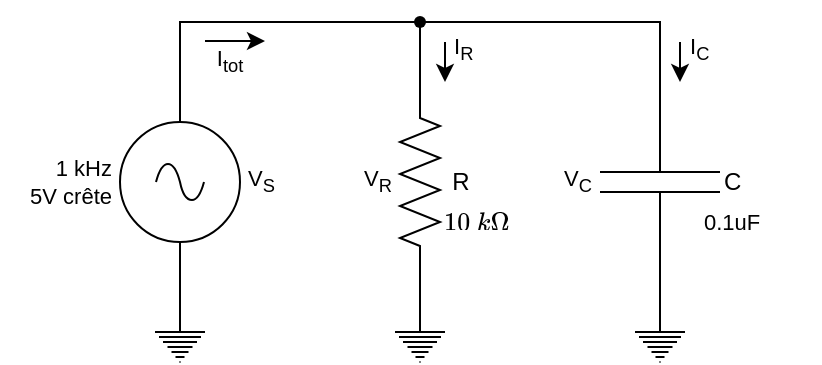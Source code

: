 <mxfile version="28.2.7">
  <diagram name="Page-1" id="PYDHIywk3Tjv14ovoZ_U">
    <mxGraphModel dx="1360" dy="765" grid="1" gridSize="10" guides="1" tooltips="1" connect="1" arrows="1" fold="1" page="1" pageScale="1" pageWidth="827" pageHeight="1169" math="1" shadow="0">
      <root>
        <mxCell id="0" />
        <mxCell id="1" parent="0" />
        <mxCell id="d2myCvz6aMO6Z7obvxRA-13" value="V&lt;sub&gt;C&lt;/sub&gt;" style="text;html=1;whiteSpace=wrap;strokeColor=none;fillColor=none;align=right;verticalAlign=middle;rounded=0;fontFamily=Helvetica;fontSize=11;fontColor=default;labelBackgroundColor=default;convertToSvg=1;" parent="1" vertex="1">
          <mxGeometry x="330" y="150" width="38" height="20" as="geometry" />
        </mxCell>
        <mxCell id="d2myCvz6aMO6Z7obvxRA-12" value="V&lt;sub&gt;R&lt;/sub&gt;" style="text;html=1;whiteSpace=wrap;strokeColor=none;fillColor=none;align=right;verticalAlign=middle;rounded=0;fontFamily=Helvetica;fontSize=11;fontColor=default;labelBackgroundColor=default;convertToSvg=1;" parent="1" vertex="1">
          <mxGeometry x="230" y="150" width="38" height="20" as="geometry" />
        </mxCell>
        <mxCell id="-aA9oFGF9eZZXZ-RX2xQ-2" value="I&lt;sub&gt;tot&lt;/sub&gt;" style="text;html=1;whiteSpace=wrap;strokeColor=none;fillColor=none;align=center;verticalAlign=middle;rounded=0;fontFamily=Helvetica;fontSize=11;fontColor=default;labelBackgroundColor=default;convertToSvg=1;" parent="1" vertex="1">
          <mxGeometry x="170" y="90" width="30" height="20" as="geometry" />
        </mxCell>
        <mxCell id="Vq9waUx0X6yTM-xpXhZE-13" value="0.1uF" style="text;html=1;whiteSpace=wrap;strokeColor=none;fillColor=none;align=left;verticalAlign=middle;rounded=0;fontFamily=Helvetica;fontSize=11;fontColor=default;labelBackgroundColor=default;convertToSvg=1;" parent="1" vertex="1">
          <mxGeometry x="420" y="170" width="60" height="20" as="geometry" />
        </mxCell>
        <mxCell id="Vq9waUx0X6yTM-xpXhZE-12" value="&lt;svg style=&quot;vertical-align: -0.05ex;&quot; xmlns=&quot;http://www.w3.org/2000/svg&quot; width=&quot;5.64ex&quot; height=&quot;1.643ex&quot; role=&quot;img&quot; viewBox=&quot;0 -704 2493 726&quot; xmlns:xlink=&quot;http://www.w3.org/1999/xlink&quot;&gt;&lt;defs&gt;&lt;path id=&quot;MJX-1-TEX-N-31&quot; d=&quot;M213 578L200 573Q186 568 160 563T102 556H83V602H102Q149 604 189 617T245 641T273 663Q275 666 285 666Q294 666 302 660V361L303 61Q310 54 315 52T339 48T401 46H427V0H416Q395 3 257 3Q121 3 100 0H88V46H114Q136 46 152 46T177 47T193 50T201 52T207 57T213 61V578Z&quot;&gt;&lt;/path&gt;&lt;path id=&quot;MJX-1-TEX-N-30&quot; d=&quot;M96 585Q152 666 249 666Q297 666 345 640T423 548Q460 465 460 320Q460 165 417 83Q397 41 362 16T301 -15T250 -22Q224 -22 198 -16T137 16T82 83Q39 165 39 320Q39 494 96 585ZM321 597Q291 629 250 629Q208 629 178 597Q153 571 145 525T137 333Q137 175 145 125T181 46Q209 16 250 16Q290 16 318 46Q347 76 354 130T362 333Q362 478 354 524T321 597Z&quot;&gt;&lt;/path&gt;&lt;path id=&quot;MJX-1-TEX-N-A0&quot; d=&quot;&quot;&gt;&lt;/path&gt;&lt;path id=&quot;MJX-1-TEX-I-1D458&quot; d=&quot;M121 647Q121 657 125 670T137 683Q138 683 209 688T282 694Q294 694 294 686Q294 679 244 477Q194 279 194 272Q213 282 223 291Q247 309 292 354T362 415Q402 442 438 442Q468 442 485 423T503 369Q503 344 496 327T477 302T456 291T438 288Q418 288 406 299T394 328Q394 353 410 369T442 390L458 393Q446 405 434 405H430Q398 402 367 380T294 316T228 255Q230 254 243 252T267 246T293 238T320 224T342 206T359 180T365 147Q365 130 360 106T354 66Q354 26 381 26Q429 26 459 145Q461 153 479 153H483Q499 153 499 144Q499 139 496 130Q455 -11 378 -11Q333 -11 305 15T277 90Q277 108 280 121T283 145Q283 167 269 183T234 206T200 217T182 220H180Q168 178 159 139T145 81T136 44T129 20T122 7T111 -2Q98 -11 83 -11Q66 -11 57 -1T48 16Q48 26 85 176T158 471L195 616Q196 629 188 632T149 637H144Q134 637 131 637T124 640T121 647Z&quot;&gt;&lt;/path&gt;&lt;path id=&quot;MJX-1-TEX-N-3A9&quot; d=&quot;M55 454Q55 503 75 546T127 617T197 665T272 695T337 704H352Q396 704 404 703Q527 687 596 615T666 454Q666 392 635 330T559 200T499 83V80H543Q589 81 600 83T617 93Q622 102 629 135T636 172L637 177H677V175L660 89Q645 3 644 2V0H552H488Q461 0 456 3T451 20Q451 89 499 235T548 455Q548 512 530 555T483 622T424 656T361 668Q332 668 303 658T243 626T193 560T174 456Q174 380 222 233T270 20Q270 7 263 0H77V2Q76 3 61 89L44 175V177H84L85 172Q85 171 88 155T96 119T104 93Q109 86 120 84T178 80H222V83Q206 132 162 199T87 329T55 454Z&quot;&gt;&lt;/path&gt;&lt;/defs&gt;&lt;g stroke=&quot;currentColor&quot; fill=&quot;currentColor&quot; stroke-width=&quot;0&quot; transform=&quot;scale(1,-1)&quot;&gt;&lt;g data-mml-node=&quot;math&quot;&gt;&lt;g data-mml-node=&quot;mn&quot;&gt;&lt;use data-c=&quot;31&quot; xlink:href=&quot;#MJX-1-TEX-N-31&quot;&gt;&lt;/use&gt;&lt;use data-c=&quot;30&quot; xlink:href=&quot;#MJX-1-TEX-N-30&quot; transform=&quot;translate(500,0)&quot;&gt;&lt;/use&gt;&lt;/g&gt;&lt;g data-mml-node=&quot;mtext&quot; transform=&quot;translate(1000,0)&quot;&gt;&lt;use data-c=&quot;A0&quot; xlink:href=&quot;#MJX-1-TEX-N-A0&quot;&gt;&lt;/use&gt;&lt;/g&gt;&lt;g data-mml-node=&quot;mi&quot; transform=&quot;translate(1250,0)&quot;&gt;&lt;use data-c=&quot;1D458&quot; xlink:href=&quot;#MJX-1-TEX-I-1D458&quot;&gt;&lt;/use&gt;&lt;/g&gt;&lt;g data-mml-node=&quot;mi&quot; transform=&quot;translate(1771,0)&quot;&gt;&lt;use data-c=&quot;3A9&quot; xlink:href=&quot;#MJX-1-TEX-N-3A9&quot;&gt;&lt;/use&gt;&lt;/g&gt;&lt;/g&gt;&lt;/g&gt;&lt;/svg&gt;" style="text;html=1;whiteSpace=wrap;strokeColor=none;fillColor=none;align=left;verticalAlign=middle;rounded=0;fontFamily=Helvetica;fontSize=11;fontColor=default;labelBackgroundColor=default;convertToSvg=1;" parent="1" vertex="1">
          <mxGeometry x="290" y="170" width="60" height="20" as="geometry" />
        </mxCell>
        <mxCell id="Vq9waUx0X6yTM-xpXhZE-11" value="1 kHz&lt;br&gt;5V crête" style="text;html=1;whiteSpace=wrap;strokeColor=none;fillColor=none;align=right;verticalAlign=middle;rounded=0;fontFamily=Helvetica;fontSize=11;fontColor=default;labelBackgroundColor=default;convertToSvg=1;" parent="1" vertex="1">
          <mxGeometry x="70" y="145" width="58" height="30" as="geometry" />
        </mxCell>
        <mxCell id="Vq9waUx0X6yTM-xpXhZE-10" value="V&lt;sub&gt;S&lt;/sub&gt;" style="text;html=1;whiteSpace=wrap;strokeColor=none;fillColor=none;align=left;verticalAlign=middle;rounded=0;fontFamily=Helvetica;fontSize=11;fontColor=default;labelBackgroundColor=default;convertToSvg=1;" parent="1" vertex="1">
          <mxGeometry x="192" y="145" width="28" height="30" as="geometry" />
        </mxCell>
        <mxCell id="d2myCvz6aMO6Z7obvxRA-10" value="&lt;div align=&quot;left&quot;&gt;I&lt;sub&gt;R&lt;/sub&gt;&lt;/div&gt;" style="text;html=1;whiteSpace=wrap;strokeColor=none;fillColor=none;align=left;verticalAlign=middle;rounded=0;fontFamily=Helvetica;fontSize=11;fontColor=default;labelBackgroundColor=default;convertToSvg=1;" parent="1" vertex="1">
          <mxGeometry x="295" y="84" width="30" height="20" as="geometry" />
        </mxCell>
        <mxCell id="d2myCvz6aMO6Z7obvxRA-11" value="&lt;div align=&quot;left&quot;&gt;I&lt;sub&gt;C&lt;/sub&gt;&lt;/div&gt;" style="text;html=1;whiteSpace=wrap;strokeColor=none;fillColor=none;align=left;verticalAlign=middle;rounded=0;fontFamily=Helvetica;fontSize=11;fontColor=default;labelBackgroundColor=default;convertToSvg=1;" parent="1" vertex="1">
          <mxGeometry x="412.5" y="84" width="30" height="20" as="geometry" />
        </mxCell>
        <mxCell id="Vq9waUx0X6yTM-xpXhZE-6" value="" style="edgeStyle=orthogonalEdgeStyle;rounded=0;orthogonalLoop=1;jettySize=auto;html=1;endArrow=none;endFill=0;" parent="1" source="Vq9waUx0X6yTM-xpXhZE-1" target="Vq9waUx0X6yTM-xpXhZE-5" edge="1">
          <mxGeometry relative="1" as="geometry" />
        </mxCell>
        <mxCell id="d2myCvz6aMO6Z7obvxRA-5" style="edgeStyle=orthogonalEdgeStyle;shape=connector;rounded=0;orthogonalLoop=1;jettySize=auto;html=1;exitX=0.5;exitY=0;exitDx=0;exitDy=0;exitPerimeter=0;strokeColor=default;align=center;verticalAlign=middle;fontFamily=Helvetica;fontSize=11;fontColor=default;labelBackgroundColor=default;endArrow=none;endFill=0;" parent="1" source="Vq9waUx0X6yTM-xpXhZE-1" target="d2myCvz6aMO6Z7obvxRA-2" edge="1">
          <mxGeometry relative="1" as="geometry">
            <Array as="points">
              <mxPoint x="160" y="80" />
            </Array>
          </mxGeometry>
        </mxCell>
        <mxCell id="Vq9waUx0X6yTM-xpXhZE-1" value="" style="pointerEvents=1;verticalLabelPosition=bottom;shadow=0;dashed=0;align=center;html=1;verticalAlign=top;shape=mxgraph.electrical.signal_sources.source;aspect=fixed;points=[[0.5,0,0],[1,0.5,0],[0.5,1,0],[0,0.5,0]];elSignalType=ac;" parent="1" vertex="1">
          <mxGeometry x="130" y="130" width="60" height="60" as="geometry" />
        </mxCell>
        <mxCell id="d2myCvz6aMO6Z7obvxRA-4" value="" style="edgeStyle=orthogonalEdgeStyle;shape=connector;rounded=0;orthogonalLoop=1;jettySize=auto;html=1;strokeColor=default;align=center;verticalAlign=middle;fontFamily=Helvetica;fontSize=11;fontColor=default;labelBackgroundColor=default;endArrow=none;endFill=0;" parent="1" source="Vq9waUx0X6yTM-xpXhZE-2" target="d2myCvz6aMO6Z7obvxRA-2" edge="1">
          <mxGeometry relative="1" as="geometry" />
        </mxCell>
        <mxCell id="Vq9waUx0X6yTM-xpXhZE-2" value="R" style="pointerEvents=1;verticalLabelPosition=bottom;shadow=0;dashed=0;align=center;html=1;verticalAlign=middle;shape=mxgraph.electrical.resistors.resistor_2;labelPosition=center;convertToSvg=1;rotation=90;horizontal=0;" parent="1" vertex="1">
          <mxGeometry x="230" y="150" width="100" height="20" as="geometry" />
        </mxCell>
        <mxCell id="d2myCvz6aMO6Z7obvxRA-3" value="" style="edgeStyle=orthogonalEdgeStyle;shape=connector;rounded=0;orthogonalLoop=1;jettySize=auto;html=1;strokeColor=default;align=center;verticalAlign=middle;fontFamily=Helvetica;fontSize=11;fontColor=default;labelBackgroundColor=default;endArrow=none;endFill=0;" parent="1" source="Vq9waUx0X6yTM-xpXhZE-3" target="d2myCvz6aMO6Z7obvxRA-2" edge="1">
          <mxGeometry relative="1" as="geometry">
            <Array as="points">
              <mxPoint x="400" y="80" />
            </Array>
          </mxGeometry>
        </mxCell>
        <mxCell id="Vq9waUx0X6yTM-xpXhZE-3" value="C" style="pointerEvents=1;verticalLabelPosition=bottom;shadow=0;dashed=0;align=left;html=1;verticalAlign=middle;shape=mxgraph.electrical.capacitors.capacitor_1;rotation=90;horizontal=0;labelPosition=center;convertToSvg=1;" parent="1" vertex="1">
          <mxGeometry x="350" y="130" width="100" height="60" as="geometry" />
        </mxCell>
        <mxCell id="Vq9waUx0X6yTM-xpXhZE-8" value="" style="edgeStyle=orthogonalEdgeStyle;shape=connector;rounded=0;orthogonalLoop=1;jettySize=auto;html=1;strokeColor=default;align=center;verticalAlign=middle;fontFamily=Helvetica;fontSize=11;fontColor=default;labelBackgroundColor=default;endArrow=none;endFill=0;" parent="1" source="Vq9waUx0X6yTM-xpXhZE-4" target="Vq9waUx0X6yTM-xpXhZE-3" edge="1">
          <mxGeometry relative="1" as="geometry" />
        </mxCell>
        <mxCell id="Vq9waUx0X6yTM-xpXhZE-4" value="" style="pointerEvents=1;verticalLabelPosition=bottom;shadow=0;dashed=0;align=center;html=1;verticalAlign=top;shape=mxgraph.electrical.signal_sources.protective_earth;" parent="1" vertex="1">
          <mxGeometry x="387.5" y="230" width="25" height="20" as="geometry" />
        </mxCell>
        <mxCell id="Vq9waUx0X6yTM-xpXhZE-5" value="" style="pointerEvents=1;verticalLabelPosition=bottom;shadow=0;dashed=0;align=center;html=1;verticalAlign=top;shape=mxgraph.electrical.signal_sources.protective_earth;" parent="1" vertex="1">
          <mxGeometry x="147.5" y="230" width="25" height="20" as="geometry" />
        </mxCell>
        <mxCell id="-aA9oFGF9eZZXZ-RX2xQ-1" value="" style="edgeStyle=none;orthogonalLoop=1;jettySize=auto;html=1;rounded=0;strokeColor=default;align=center;verticalAlign=middle;fontFamily=Helvetica;fontSize=11;fontColor=default;labelBackgroundColor=default;endArrow=classic;endFill=1;" parent="1" edge="1">
          <mxGeometry width="80" relative="1" as="geometry">
            <mxPoint x="172.5" y="89.52" as="sourcePoint" />
            <mxPoint x="202.5" y="89.52" as="targetPoint" />
            <Array as="points" />
          </mxGeometry>
        </mxCell>
        <mxCell id="d2myCvz6aMO6Z7obvxRA-2" value="" style="shape=waypoint;sketch=0;size=6;pointerEvents=1;points=[];fillColor=default;resizable=0;rotatable=0;perimeter=centerPerimeter;snapToPoint=1;align=left;shadow=0;dashed=0;horizontal=0;" parent="1" vertex="1">
          <mxGeometry x="270" y="70" width="20" height="20" as="geometry" />
        </mxCell>
        <mxCell id="d2myCvz6aMO6Z7obvxRA-7" value="" style="edgeStyle=orthogonalEdgeStyle;shape=connector;rounded=0;orthogonalLoop=1;jettySize=auto;html=1;strokeColor=default;align=center;verticalAlign=middle;fontFamily=Helvetica;fontSize=11;fontColor=default;labelBackgroundColor=default;endArrow=none;endFill=0;" parent="1" source="d2myCvz6aMO6Z7obvxRA-6" target="Vq9waUx0X6yTM-xpXhZE-2" edge="1">
          <mxGeometry relative="1" as="geometry" />
        </mxCell>
        <mxCell id="d2myCvz6aMO6Z7obvxRA-6" value="" style="pointerEvents=1;verticalLabelPosition=bottom;shadow=0;dashed=0;align=center;html=1;verticalAlign=top;shape=mxgraph.electrical.signal_sources.protective_earth;" parent="1" vertex="1">
          <mxGeometry x="267.5" y="230" width="25" height="20" as="geometry" />
        </mxCell>
        <mxCell id="d2myCvz6aMO6Z7obvxRA-8" value="" style="edgeStyle=none;orthogonalLoop=1;jettySize=auto;html=1;rounded=0;strokeColor=default;align=center;verticalAlign=middle;fontFamily=Helvetica;fontSize=11;fontColor=default;labelBackgroundColor=default;endArrow=classic;endFill=1;" parent="1" edge="1">
          <mxGeometry width="80" relative="1" as="geometry">
            <mxPoint x="292.5" y="90" as="sourcePoint" />
            <mxPoint x="292.5" y="110" as="targetPoint" />
            <Array as="points" />
          </mxGeometry>
        </mxCell>
        <mxCell id="d2myCvz6aMO6Z7obvxRA-9" value="" style="edgeStyle=none;orthogonalLoop=1;jettySize=auto;html=1;rounded=0;strokeColor=default;align=center;verticalAlign=middle;fontFamily=Helvetica;fontSize=11;fontColor=default;labelBackgroundColor=default;endArrow=classic;endFill=1;" parent="1" edge="1">
          <mxGeometry width="80" relative="1" as="geometry">
            <mxPoint x="410" y="100" as="sourcePoint" />
            <mxPoint x="410" y="110" as="targetPoint" />
            <Array as="points">
              <mxPoint x="410" y="90" />
            </Array>
          </mxGeometry>
        </mxCell>
      </root>
    </mxGraphModel>
  </diagram>
</mxfile>
